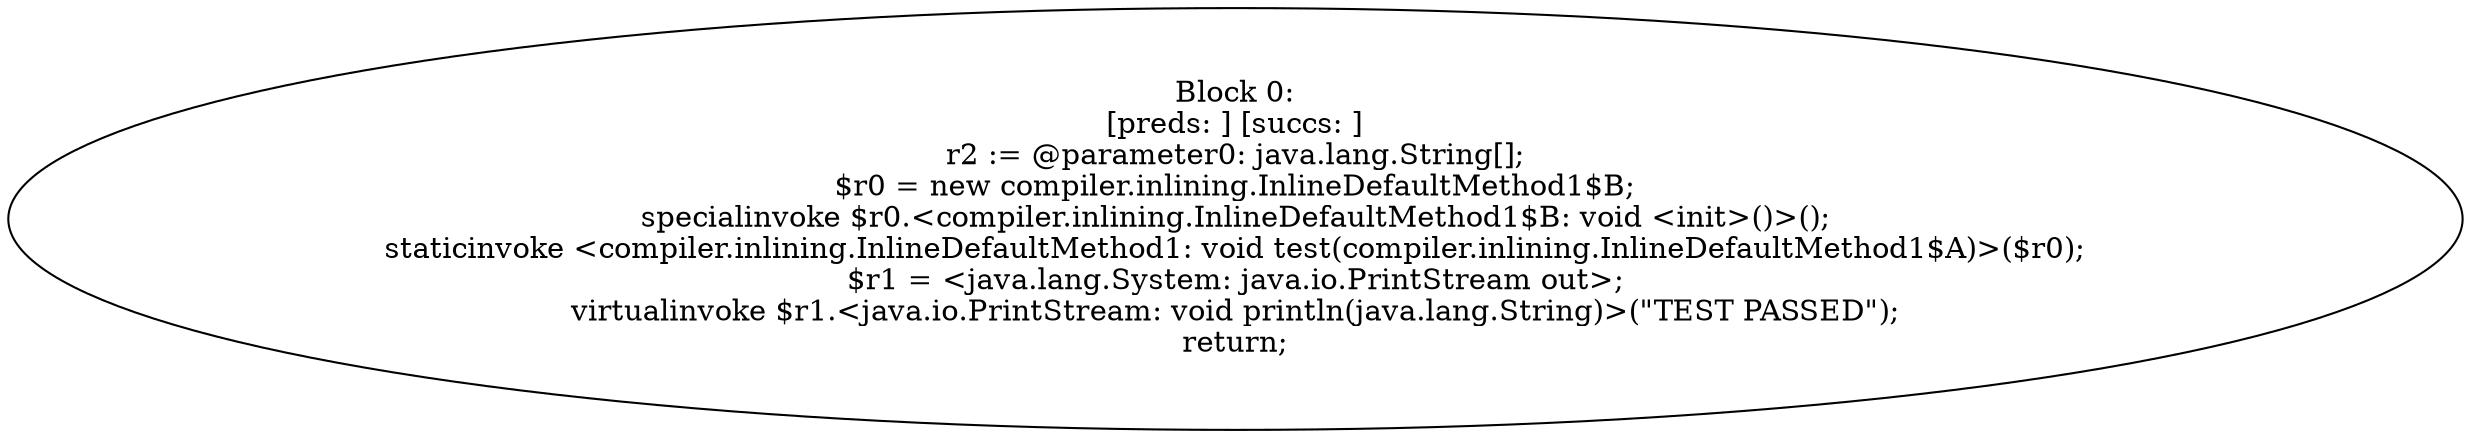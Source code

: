 digraph "unitGraph" {
    "Block 0:
[preds: ] [succs: ]
r2 := @parameter0: java.lang.String[];
$r0 = new compiler.inlining.InlineDefaultMethod1$B;
specialinvoke $r0.<compiler.inlining.InlineDefaultMethod1$B: void <init>()>();
staticinvoke <compiler.inlining.InlineDefaultMethod1: void test(compiler.inlining.InlineDefaultMethod1$A)>($r0);
$r1 = <java.lang.System: java.io.PrintStream out>;
virtualinvoke $r1.<java.io.PrintStream: void println(java.lang.String)>(\"TEST PASSED\");
return;
"
}
